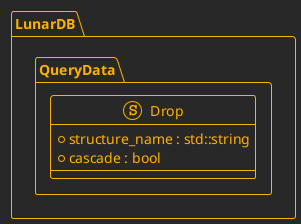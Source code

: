 @startuml Drop
!theme crt-amber

namespace LunarDB.QueryData {

struct Drop {
    + structure_name : std::string
    + cascade : bool
}

}

@enduml
